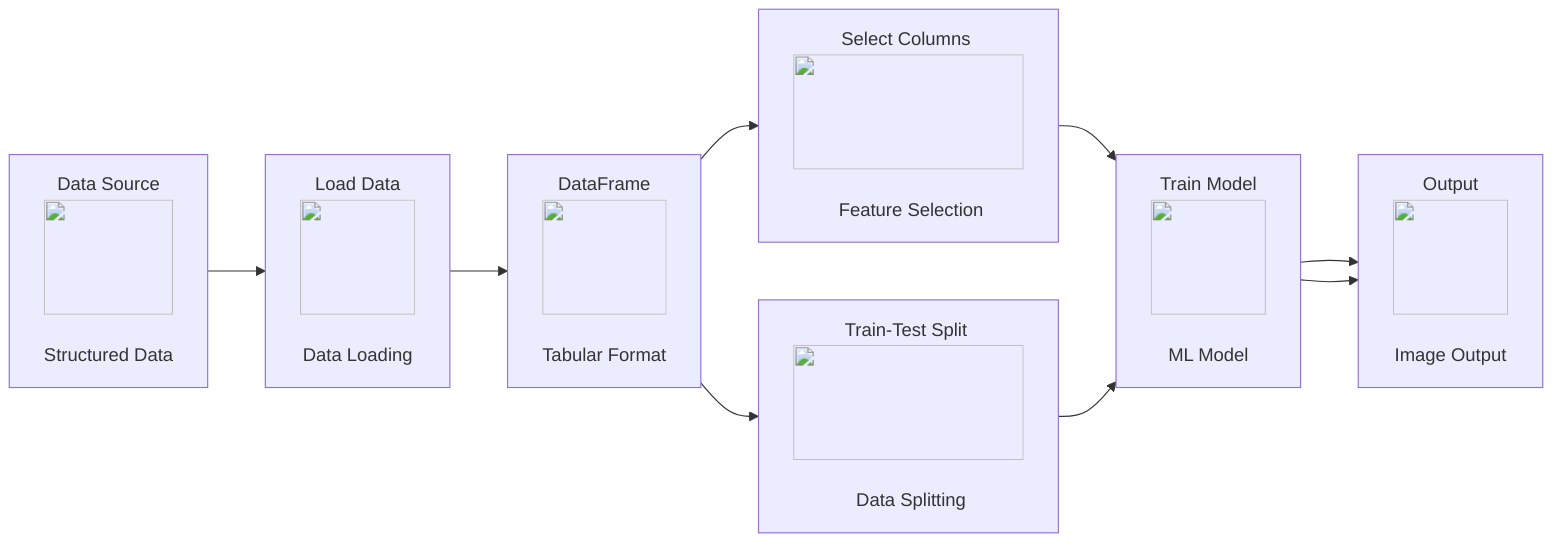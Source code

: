 graph LR
    A["Data Source" <img src='icons/database.svg' width=100 height=100/> <br/> Structured Data] --> B["Load Data" <img src='icons/file.svg' width=100 height=100/> <br/> Data Loading]
    B --> C["DataFrame" <img src='icons/table.svg' width=100 height=100/> <br/> Tabular Format]
    C --> D["Select Columns" <img src='icons/column_split.svg' width=100 height=100/> <br/> Feature Selection]
    C --> E["Train-Test Split" <img src='icons/row_split.svg' width=100 height=100/> <br/> Data Splitting]
    D --> F["Train Model" <img src='icons/brain.svg' width=100 height=100/> <br/> ML Model]
    F --> G["Output" <img src='icons/image.svg' width=100 height=100/> <br/> Image Output]
    E --> F; 
    F --> G;